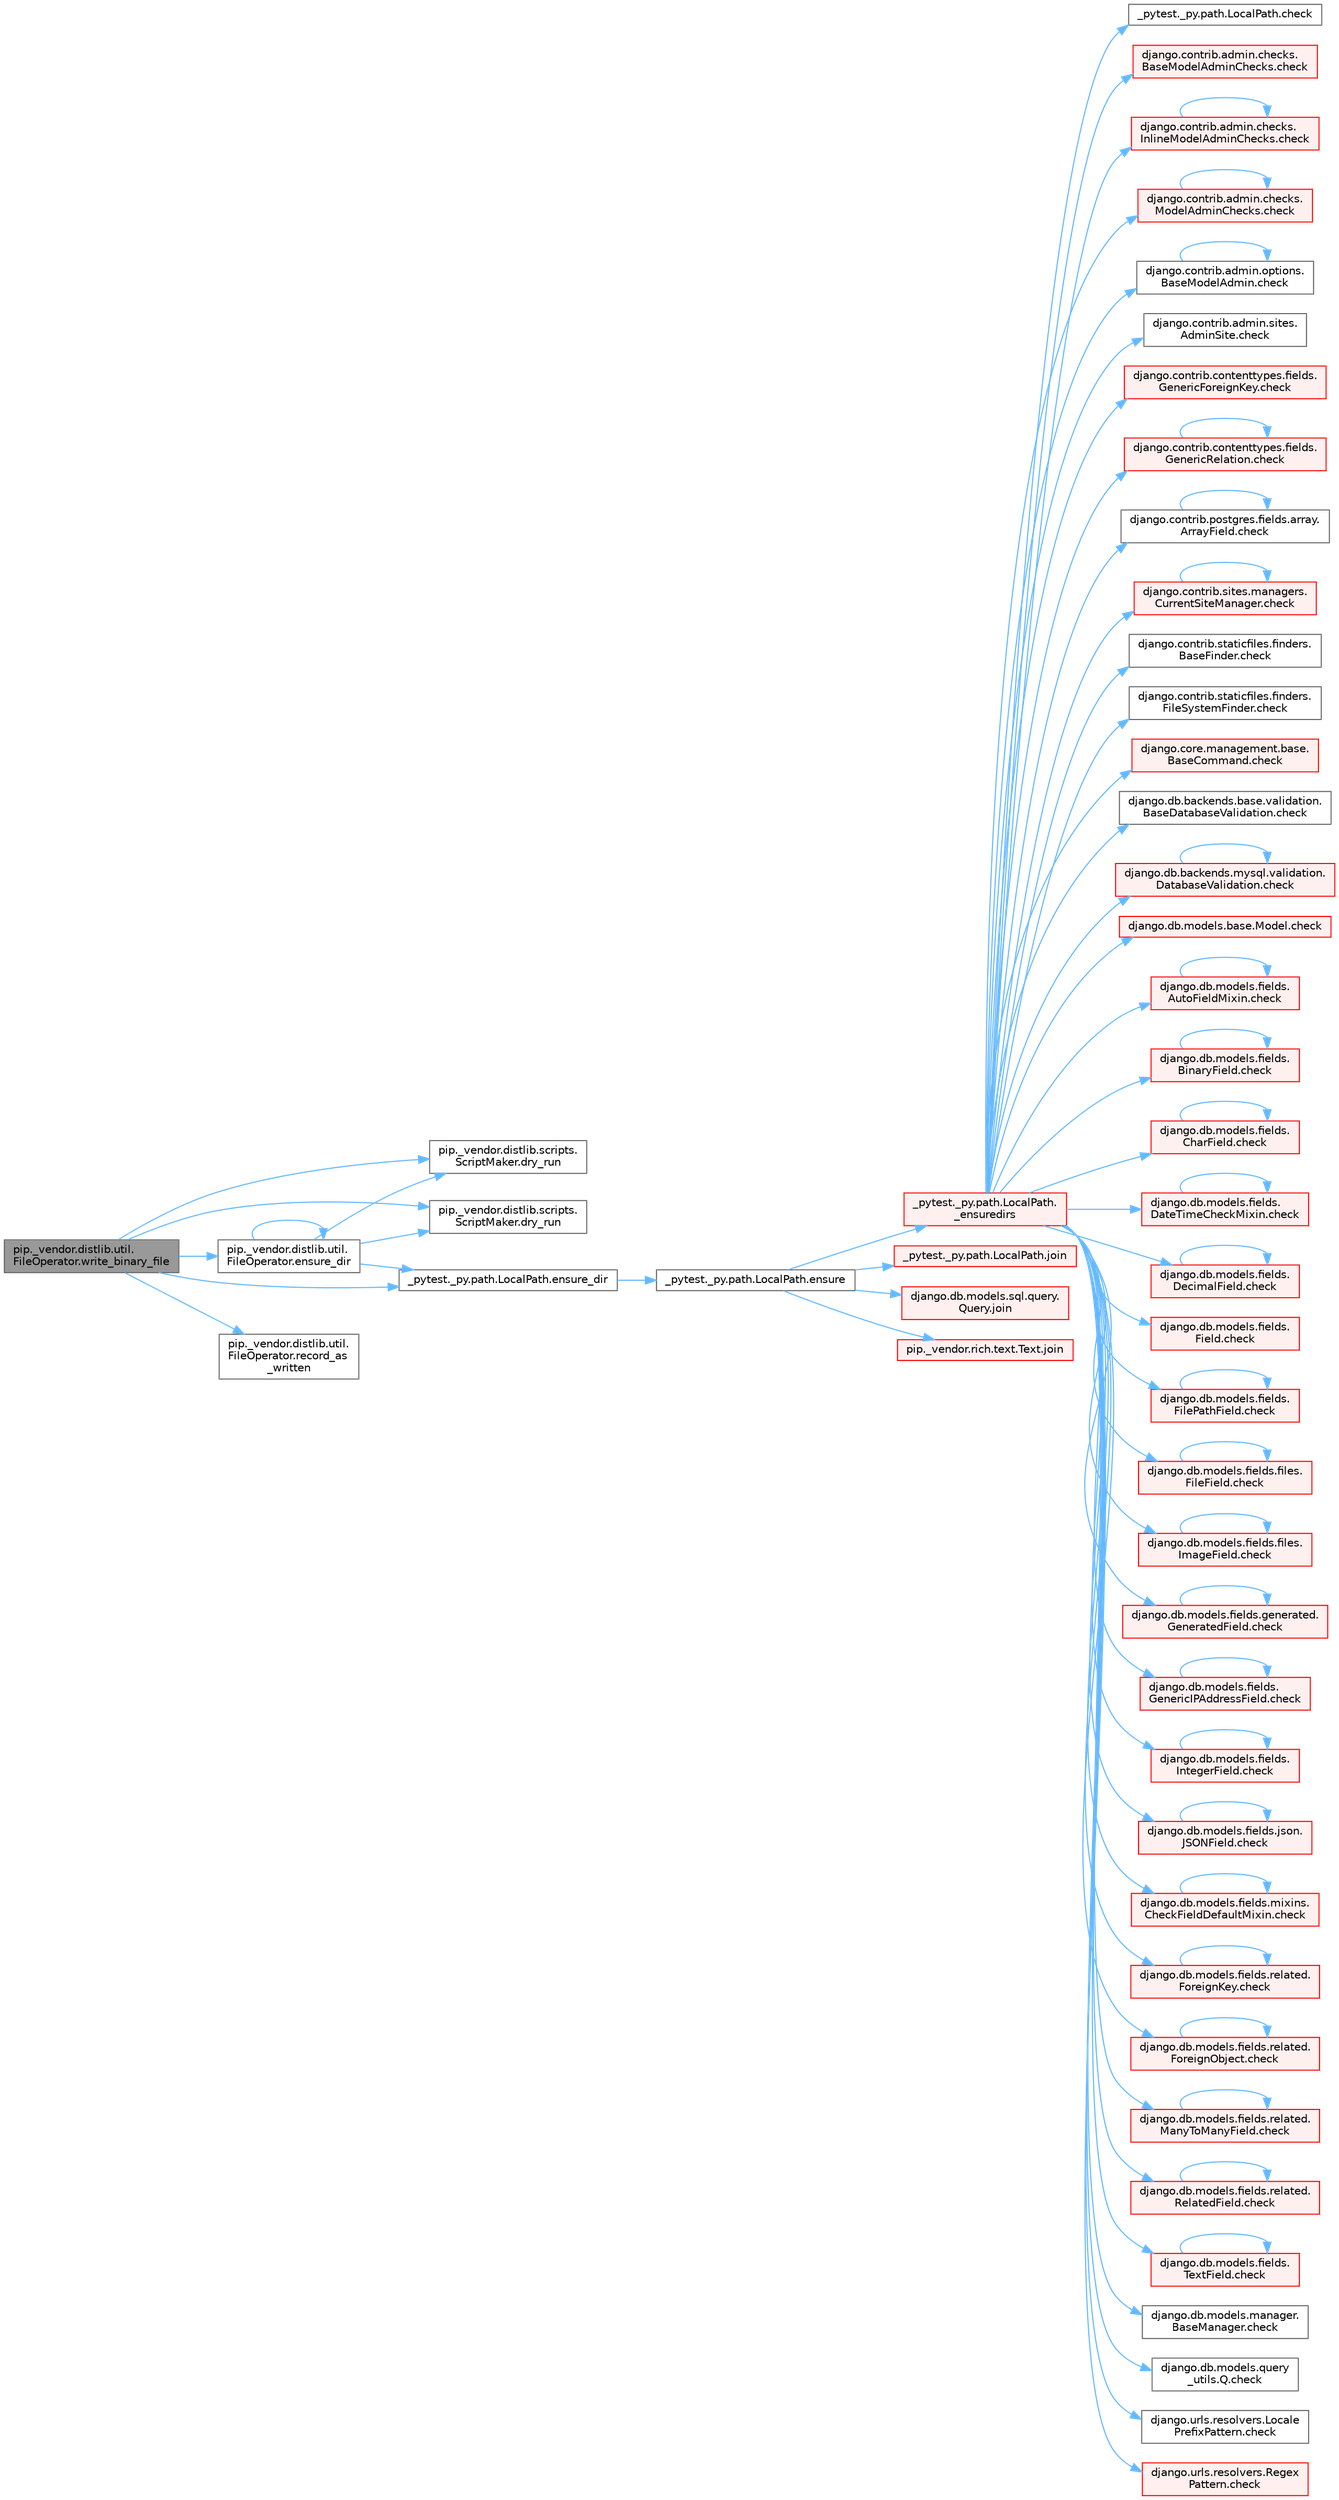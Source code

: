 digraph "pip._vendor.distlib.util.FileOperator.write_binary_file"
{
 // LATEX_PDF_SIZE
  bgcolor="transparent";
  edge [fontname=Helvetica,fontsize=10,labelfontname=Helvetica,labelfontsize=10];
  node [fontname=Helvetica,fontsize=10,shape=box,height=0.2,width=0.4];
  rankdir="LR";
  Node1 [id="Node000001",label="pip._vendor.distlib.util.\lFileOperator.write_binary_file",height=0.2,width=0.4,color="gray40", fillcolor="grey60", style="filled", fontcolor="black",tooltip=" "];
  Node1 -> Node2 [id="edge1_Node000001_Node000002",color="steelblue1",style="solid",tooltip=" "];
  Node2 [id="Node000002",label="pip._vendor.distlib.scripts.\lScriptMaker.dry_run",height=0.2,width=0.4,color="grey40", fillcolor="white", style="filled",URL="$classpip_1_1__vendor_1_1distlib_1_1scripts_1_1_script_maker.html#acd0b75b087e518fe8bca3b64ea083c92",tooltip=" "];
  Node1 -> Node3 [id="edge2_Node000001_Node000003",color="steelblue1",style="solid",tooltip=" "];
  Node3 [id="Node000003",label="pip._vendor.distlib.scripts.\lScriptMaker.dry_run",height=0.2,width=0.4,color="grey40", fillcolor="white", style="filled",URL="$classpip_1_1__vendor_1_1distlib_1_1scripts_1_1_script_maker.html#aa6b275f3771cc190673279c4bf52d220",tooltip=" "];
  Node1 -> Node4 [id="edge3_Node000001_Node000004",color="steelblue1",style="solid",tooltip=" "];
  Node4 [id="Node000004",label="_pytest._py.path.LocalPath.ensure_dir",height=0.2,width=0.4,color="grey40", fillcolor="white", style="filled",URL="$class__pytest_1_1__py_1_1path_1_1_local_path.html#a46346ae9e4a2afb342367c4071edfb97",tooltip=" "];
  Node4 -> Node5 [id="edge4_Node000004_Node000005",color="steelblue1",style="solid",tooltip=" "];
  Node5 [id="Node000005",label="_pytest._py.path.LocalPath.ensure",height=0.2,width=0.4,color="grey40", fillcolor="white", style="filled",URL="$class__pytest_1_1__py_1_1path_1_1_local_path.html#a7495d45777169316de67c7e19218622d",tooltip=" "];
  Node5 -> Node6 [id="edge5_Node000005_Node000006",color="steelblue1",style="solid",tooltip=" "];
  Node6 [id="Node000006",label="_pytest._py.path.LocalPath.\l_ensuredirs",height=0.2,width=0.4,color="red", fillcolor="#FFF0F0", style="filled",URL="$class__pytest_1_1__py_1_1path_1_1_local_path.html#a0fa56f7616aa9008fbda709b5bd46302",tooltip=" "];
  Node6 -> Node7 [id="edge6_Node000006_Node000007",color="steelblue1",style="solid",tooltip=" "];
  Node7 [id="Node000007",label="_pytest._py.path.LocalPath.check",height=0.2,width=0.4,color="grey40", fillcolor="white", style="filled",URL="$class__pytest_1_1__py_1_1path_1_1_local_path.html#a4b987fb8998938ae4a5f4ed6aebf69ea",tooltip=" "];
  Node6 -> Node8 [id="edge7_Node000006_Node000008",color="steelblue1",style="solid",tooltip=" "];
  Node8 [id="Node000008",label="django.contrib.admin.checks.\lBaseModelAdminChecks.check",height=0.2,width=0.4,color="red", fillcolor="#FFF0F0", style="filled",URL="$classdjango_1_1contrib_1_1admin_1_1checks_1_1_base_model_admin_checks.html#a11595bf2b8d59e96fee553e518494d6d",tooltip=" "];
  Node6 -> Node41 [id="edge8_Node000006_Node000041",color="steelblue1",style="solid",tooltip=" "];
  Node41 [id="Node000041",label="django.contrib.admin.checks.\lInlineModelAdminChecks.check",height=0.2,width=0.4,color="red", fillcolor="#FFF0F0", style="filled",URL="$classdjango_1_1contrib_1_1admin_1_1checks_1_1_inline_model_admin_checks.html#acdf096659f73e5facb970e774e61f7cc",tooltip=" "];
  Node41 -> Node41 [id="edge9_Node000041_Node000041",color="steelblue1",style="solid",tooltip=" "];
  Node6 -> Node50 [id="edge10_Node000006_Node000050",color="steelblue1",style="solid",tooltip=" "];
  Node50 [id="Node000050",label="django.contrib.admin.checks.\lModelAdminChecks.check",height=0.2,width=0.4,color="red", fillcolor="#FFF0F0", style="filled",URL="$classdjango_1_1contrib_1_1admin_1_1checks_1_1_model_admin_checks.html#afedbd9df38a2915eb0a5a9cea0731bc3",tooltip=" "];
  Node50 -> Node50 [id="edge11_Node000050_Node000050",color="steelblue1",style="solid",tooltip=" "];
  Node6 -> Node70 [id="edge12_Node000006_Node000070",color="steelblue1",style="solid",tooltip=" "];
  Node70 [id="Node000070",label="django.contrib.admin.options.\lBaseModelAdmin.check",height=0.2,width=0.4,color="grey40", fillcolor="white", style="filled",URL="$classdjango_1_1contrib_1_1admin_1_1options_1_1_base_model_admin.html#af32f399c528a3e552e7518976cc41a5b",tooltip=" "];
  Node70 -> Node70 [id="edge13_Node000070_Node000070",color="steelblue1",style="solid",tooltip=" "];
  Node6 -> Node71 [id="edge14_Node000006_Node000071",color="steelblue1",style="solid",tooltip=" "];
  Node71 [id="Node000071",label="django.contrib.admin.sites.\lAdminSite.check",height=0.2,width=0.4,color="grey40", fillcolor="white", style="filled",URL="$classdjango_1_1contrib_1_1admin_1_1sites_1_1_admin_site.html#aefedadd8ec4a978001a8182443f0a75e",tooltip=" "];
  Node6 -> Node72 [id="edge15_Node000006_Node000072",color="steelblue1",style="solid",tooltip=" "];
  Node72 [id="Node000072",label="django.contrib.contenttypes.fields.\lGenericForeignKey.check",height=0.2,width=0.4,color="red", fillcolor="#FFF0F0", style="filled",URL="$classdjango_1_1contrib_1_1contenttypes_1_1fields_1_1_generic_foreign_key.html#a825d4540a94bc23ef0ce2a03f4ddb7fc",tooltip=" "];
  Node6 -> Node785 [id="edge16_Node000006_Node000785",color="steelblue1",style="solid",tooltip=" "];
  Node785 [id="Node000785",label="django.contrib.contenttypes.fields.\lGenericRelation.check",height=0.2,width=0.4,color="red", fillcolor="#FFF0F0", style="filled",URL="$classdjango_1_1contrib_1_1contenttypes_1_1fields_1_1_generic_relation.html#a45d009ec3d4930825210c7ec1bc16cac",tooltip=" "];
  Node785 -> Node785 [id="edge17_Node000785_Node000785",color="steelblue1",style="solid",tooltip=" "];
  Node6 -> Node789 [id="edge18_Node000006_Node000789",color="steelblue1",style="solid",tooltip=" "];
  Node789 [id="Node000789",label="django.contrib.postgres.fields.array.\lArrayField.check",height=0.2,width=0.4,color="grey40", fillcolor="white", style="filled",URL="$classdjango_1_1contrib_1_1postgres_1_1fields_1_1array_1_1_array_field.html#a3bfc183c9c8aad5ba35799fd720e9105",tooltip=" "];
  Node789 -> Node789 [id="edge19_Node000789_Node000789",color="steelblue1",style="solid",tooltip=" "];
  Node6 -> Node790 [id="edge20_Node000006_Node000790",color="steelblue1",style="solid",tooltip=" "];
  Node790 [id="Node000790",label="django.contrib.sites.managers.\lCurrentSiteManager.check",height=0.2,width=0.4,color="red", fillcolor="#FFF0F0", style="filled",URL="$classdjango_1_1contrib_1_1sites_1_1managers_1_1_current_site_manager.html#a24104e33647bb4f4a78f9a3b6f815248",tooltip=" "];
  Node790 -> Node790 [id="edge21_Node000790_Node000790",color="steelblue1",style="solid",tooltip=" "];
  Node6 -> Node1479 [id="edge22_Node000006_Node001479",color="steelblue1",style="solid",tooltip=" "];
  Node1479 [id="Node001479",label="django.contrib.staticfiles.finders.\lBaseFinder.check",height=0.2,width=0.4,color="grey40", fillcolor="white", style="filled",URL="$classdjango_1_1contrib_1_1staticfiles_1_1finders_1_1_base_finder.html#ab92c4f7950eea18b75fdb93463b0d29d",tooltip=" "];
  Node6 -> Node1480 [id="edge23_Node000006_Node001480",color="steelblue1",style="solid",tooltip=" "];
  Node1480 [id="Node001480",label="django.contrib.staticfiles.finders.\lFileSystemFinder.check",height=0.2,width=0.4,color="grey40", fillcolor="white", style="filled",URL="$classdjango_1_1contrib_1_1staticfiles_1_1finders_1_1_file_system_finder.html#a709eac9ec46c5e67a0ba159b658dc15a",tooltip=" "];
  Node6 -> Node1481 [id="edge24_Node000006_Node001481",color="steelblue1",style="solid",tooltip=" "];
  Node1481 [id="Node001481",label="django.core.management.base.\lBaseCommand.check",height=0.2,width=0.4,color="red", fillcolor="#FFF0F0", style="filled",URL="$classdjango_1_1core_1_1management_1_1base_1_1_base_command.html#a0ff1b562b3f6e68600b828fce3cf09b6",tooltip=" "];
  Node6 -> Node1482 [id="edge25_Node000006_Node001482",color="steelblue1",style="solid",tooltip=" "];
  Node1482 [id="Node001482",label="django.db.backends.base.validation.\lBaseDatabaseValidation.check",height=0.2,width=0.4,color="grey40", fillcolor="white", style="filled",URL="$classdjango_1_1db_1_1backends_1_1base_1_1validation_1_1_base_database_validation.html#aba603612877c7a309dad634f434bf751",tooltip=" "];
  Node6 -> Node1483 [id="edge26_Node000006_Node001483",color="steelblue1",style="solid",tooltip=" "];
  Node1483 [id="Node001483",label="django.db.backends.mysql.validation.\lDatabaseValidation.check",height=0.2,width=0.4,color="red", fillcolor="#FFF0F0", style="filled",URL="$classdjango_1_1db_1_1backends_1_1mysql_1_1validation_1_1_database_validation.html#ae97ac90b3d18457f080c5eb1c0412d88",tooltip=" "];
  Node1483 -> Node1483 [id="edge27_Node001483_Node001483",color="steelblue1",style="solid",tooltip=" "];
  Node6 -> Node1485 [id="edge28_Node000006_Node001485",color="steelblue1",style="solid",tooltip=" "];
  Node1485 [id="Node001485",label="django.db.models.base.Model.check",height=0.2,width=0.4,color="red", fillcolor="#FFF0F0", style="filled",URL="$classdjango_1_1db_1_1models_1_1base_1_1_model.html#ab2d7ad77a925236e80619ead6c3d7f4b",tooltip=" "];
  Node6 -> Node1505 [id="edge29_Node000006_Node001505",color="steelblue1",style="solid",tooltip=" "];
  Node1505 [id="Node001505",label="django.db.models.fields.\lAutoFieldMixin.check",height=0.2,width=0.4,color="red", fillcolor="#FFF0F0", style="filled",URL="$classdjango_1_1db_1_1models_1_1fields_1_1_auto_field_mixin.html#a85eb07224cb0ac2d36fbd60bca546bef",tooltip=" "];
  Node1505 -> Node1505 [id="edge30_Node001505_Node001505",color="steelblue1",style="solid",tooltip=" "];
  Node6 -> Node1508 [id="edge31_Node000006_Node001508",color="steelblue1",style="solid",tooltip=" "];
  Node1508 [id="Node001508",label="django.db.models.fields.\lBinaryField.check",height=0.2,width=0.4,color="red", fillcolor="#FFF0F0", style="filled",URL="$classdjango_1_1db_1_1models_1_1fields_1_1_binary_field.html#a51c981fa6aa2a2e1d4efcfa766673646",tooltip=" "];
  Node1508 -> Node1508 [id="edge32_Node001508_Node001508",color="steelblue1",style="solid",tooltip=" "];
  Node6 -> Node1510 [id="edge33_Node000006_Node001510",color="steelblue1",style="solid",tooltip=" "];
  Node1510 [id="Node001510",label="django.db.models.fields.\lCharField.check",height=0.2,width=0.4,color="red", fillcolor="#FFF0F0", style="filled",URL="$classdjango_1_1db_1_1models_1_1fields_1_1_char_field.html#a0eb18a4df8ce40930eb724339c6441b0",tooltip=" "];
  Node1510 -> Node1510 [id="edge34_Node001510_Node001510",color="steelblue1",style="solid",tooltip=" "];
  Node6 -> Node1514 [id="edge35_Node000006_Node001514",color="steelblue1",style="solid",tooltip=" "];
  Node1514 [id="Node001514",label="django.db.models.fields.\lDateTimeCheckMixin.check",height=0.2,width=0.4,color="red", fillcolor="#FFF0F0", style="filled",URL="$classdjango_1_1db_1_1models_1_1fields_1_1_date_time_check_mixin.html#ab7287b8bf80b28f6f50dec25d9a67a3a",tooltip=" "];
  Node1514 -> Node1514 [id="edge36_Node001514_Node001514",color="steelblue1",style="solid",tooltip=" "];
  Node6 -> Node1524 [id="edge37_Node000006_Node001524",color="steelblue1",style="solid",tooltip=" "];
  Node1524 [id="Node001524",label="django.db.models.fields.\lDecimalField.check",height=0.2,width=0.4,color="red", fillcolor="#FFF0F0", style="filled",URL="$classdjango_1_1db_1_1models_1_1fields_1_1_decimal_field.html#ab3ffc1695661a8734c24c28af00b6069",tooltip=" "];
  Node1524 -> Node1524 [id="edge38_Node001524_Node001524",color="steelblue1",style="solid",tooltip=" "];
  Node6 -> Node1528 [id="edge39_Node000006_Node001528",color="steelblue1",style="solid",tooltip=" "];
  Node1528 [id="Node001528",label="django.db.models.fields.\lField.check",height=0.2,width=0.4,color="red", fillcolor="#FFF0F0", style="filled",URL="$classdjango_1_1db_1_1models_1_1fields_1_1_field.html#ad2ebd34e73f0b1ff16ba6b6f155633ac",tooltip=" "];
  Node6 -> Node1555 [id="edge40_Node000006_Node001555",color="steelblue1",style="solid",tooltip=" "];
  Node1555 [id="Node001555",label="django.db.models.fields.\lFilePathField.check",height=0.2,width=0.4,color="red", fillcolor="#FFF0F0", style="filled",URL="$classdjango_1_1db_1_1models_1_1fields_1_1_file_path_field.html#acc2e0785469b1e3140219b0c9a195afb",tooltip=" "];
  Node1555 -> Node1555 [id="edge41_Node001555_Node001555",color="steelblue1",style="solid",tooltip=" "];
  Node6 -> Node1557 [id="edge42_Node000006_Node001557",color="steelblue1",style="solid",tooltip=" "];
  Node1557 [id="Node001557",label="django.db.models.fields.files.\lFileField.check",height=0.2,width=0.4,color="red", fillcolor="#FFF0F0", style="filled",URL="$classdjango_1_1db_1_1models_1_1fields_1_1files_1_1_file_field.html#a8922e0bff68bd802386352a5fccd8a85",tooltip=" "];
  Node1557 -> Node1557 [id="edge43_Node001557_Node001557",color="steelblue1",style="solid",tooltip=" "];
  Node6 -> Node1559 [id="edge44_Node000006_Node001559",color="steelblue1",style="solid",tooltip=" "];
  Node1559 [id="Node001559",label="django.db.models.fields.files.\lImageField.check",height=0.2,width=0.4,color="red", fillcolor="#FFF0F0", style="filled",URL="$classdjango_1_1db_1_1models_1_1fields_1_1files_1_1_image_field.html#a6e057f35358dcae72cbc468e58477f82",tooltip=" "];
  Node1559 -> Node1559 [id="edge45_Node001559_Node001559",color="steelblue1",style="solid",tooltip=" "];
  Node6 -> Node1561 [id="edge46_Node000006_Node001561",color="steelblue1",style="solid",tooltip=" "];
  Node1561 [id="Node001561",label="django.db.models.fields.generated.\lGeneratedField.check",height=0.2,width=0.4,color="red", fillcolor="#FFF0F0", style="filled",URL="$classdjango_1_1db_1_1models_1_1fields_1_1generated_1_1_generated_field.html#a17dcd0f6d6580cb5f6417d8730312ad6",tooltip=" "];
  Node1561 -> Node1561 [id="edge47_Node001561_Node001561",color="steelblue1",style="solid",tooltip=" "];
  Node6 -> Node1568 [id="edge48_Node000006_Node001568",color="steelblue1",style="solid",tooltip=" "];
  Node1568 [id="Node001568",label="django.db.models.fields.\lGenericIPAddressField.check",height=0.2,width=0.4,color="red", fillcolor="#FFF0F0", style="filled",URL="$classdjango_1_1db_1_1models_1_1fields_1_1_generic_i_p_address_field.html#af73879f6f7868b661fe27d031849cbfb",tooltip=" "];
  Node1568 -> Node1568 [id="edge49_Node001568_Node001568",color="steelblue1",style="solid",tooltip=" "];
  Node6 -> Node1570 [id="edge50_Node000006_Node001570",color="steelblue1",style="solid",tooltip=" "];
  Node1570 [id="Node001570",label="django.db.models.fields.\lIntegerField.check",height=0.2,width=0.4,color="red", fillcolor="#FFF0F0", style="filled",URL="$classdjango_1_1db_1_1models_1_1fields_1_1_integer_field.html#a5e5ba3fdfa77ed60312a7d653c18646c",tooltip=" "];
  Node1570 -> Node1570 [id="edge51_Node001570_Node001570",color="steelblue1",style="solid",tooltip=" "];
  Node6 -> Node1572 [id="edge52_Node000006_Node001572",color="steelblue1",style="solid",tooltip=" "];
  Node1572 [id="Node001572",label="django.db.models.fields.json.\lJSONField.check",height=0.2,width=0.4,color="red", fillcolor="#FFF0F0", style="filled",URL="$classdjango_1_1db_1_1models_1_1fields_1_1json_1_1_j_s_o_n_field.html#a3e212f8702c9959a9043f962509472b4",tooltip=" "];
  Node1572 -> Node1572 [id="edge53_Node001572_Node001572",color="steelblue1",style="solid",tooltip=" "];
  Node6 -> Node1573 [id="edge54_Node000006_Node001573",color="steelblue1",style="solid",tooltip=" "];
  Node1573 [id="Node001573",label="django.db.models.fields.mixins.\lCheckFieldDefaultMixin.check",height=0.2,width=0.4,color="red", fillcolor="#FFF0F0", style="filled",URL="$classdjango_1_1db_1_1models_1_1fields_1_1mixins_1_1_check_field_default_mixin.html#a60e678d87f918980b2665c9586ac6e30",tooltip=" "];
  Node1573 -> Node1573 [id="edge55_Node001573_Node001573",color="steelblue1",style="solid",tooltip=" "];
  Node6 -> Node1575 [id="edge56_Node000006_Node001575",color="steelblue1",style="solid",tooltip=" "];
  Node1575 [id="Node001575",label="django.db.models.fields.related.\lForeignKey.check",height=0.2,width=0.4,color="red", fillcolor="#FFF0F0", style="filled",URL="$classdjango_1_1db_1_1models_1_1fields_1_1related_1_1_foreign_key.html#a4f1f9779dfed8a2ecc2ef8e7c763ac2e",tooltip=" "];
  Node1575 -> Node1575 [id="edge57_Node001575_Node001575",color="steelblue1",style="solid",tooltip=" "];
  Node6 -> Node1581 [id="edge58_Node000006_Node001581",color="steelblue1",style="solid",tooltip=" "];
  Node1581 [id="Node001581",label="django.db.models.fields.related.\lForeignObject.check",height=0.2,width=0.4,color="red", fillcolor="#FFF0F0", style="filled",URL="$classdjango_1_1db_1_1models_1_1fields_1_1related_1_1_foreign_object.html#a3f86b34db6a0c837940fd06a738f8874",tooltip=" "];
  Node1581 -> Node1581 [id="edge59_Node001581_Node001581",color="steelblue1",style="solid",tooltip=" "];
  Node6 -> Node1589 [id="edge60_Node000006_Node001589",color="steelblue1",style="solid",tooltip=" "];
  Node1589 [id="Node001589",label="django.db.models.fields.related.\lManyToManyField.check",height=0.2,width=0.4,color="red", fillcolor="#FFF0F0", style="filled",URL="$classdjango_1_1db_1_1models_1_1fields_1_1related_1_1_many_to_many_field.html#a27fb55abc0248b438349aaff84762a70",tooltip=" "];
  Node1589 -> Node1589 [id="edge61_Node001589_Node001589",color="steelblue1",style="solid",tooltip=" "];
  Node6 -> Node1593 [id="edge62_Node000006_Node001593",color="steelblue1",style="solid",tooltip=" "];
  Node1593 [id="Node001593",label="django.db.models.fields.related.\lRelatedField.check",height=0.2,width=0.4,color="red", fillcolor="#FFF0F0", style="filled",URL="$classdjango_1_1db_1_1models_1_1fields_1_1related_1_1_related_field.html#a0a6b770cf843d11a02a7eb2ed80bc434",tooltip=" "];
  Node1593 -> Node1593 [id="edge63_Node001593_Node001593",color="steelblue1",style="solid",tooltip=" "];
  Node6 -> Node1600 [id="edge64_Node000006_Node001600",color="steelblue1",style="solid",tooltip=" "];
  Node1600 [id="Node001600",label="django.db.models.fields.\lTextField.check",height=0.2,width=0.4,color="red", fillcolor="#FFF0F0", style="filled",URL="$classdjango_1_1db_1_1models_1_1fields_1_1_text_field.html#abe02a845bc6d9a80ecb48a81aa75eab2",tooltip=" "];
  Node1600 -> Node1600 [id="edge65_Node001600_Node001600",color="steelblue1",style="solid",tooltip=" "];
  Node6 -> Node1601 [id="edge66_Node000006_Node001601",color="steelblue1",style="solid",tooltip=" "];
  Node1601 [id="Node001601",label="django.db.models.manager.\lBaseManager.check",height=0.2,width=0.4,color="grey40", fillcolor="white", style="filled",URL="$classdjango_1_1db_1_1models_1_1manager_1_1_base_manager.html#a75e1657d2a4fa327ea1abadb6fd8fecc",tooltip=" "];
  Node6 -> Node1602 [id="edge67_Node000006_Node001602",color="steelblue1",style="solid",tooltip=" "];
  Node1602 [id="Node001602",label="django.db.models.query\l_utils.Q.check",height=0.2,width=0.4,color="grey40", fillcolor="white", style="filled",URL="$classdjango_1_1db_1_1models_1_1query__utils_1_1_q.html#a4636baa2ce17e41774ff3dbc101b8282",tooltip=" "];
  Node6 -> Node1603 [id="edge68_Node000006_Node001603",color="steelblue1",style="solid",tooltip=" "];
  Node1603 [id="Node001603",label="django.urls.resolvers.Locale\lPrefixPattern.check",height=0.2,width=0.4,color="grey40", fillcolor="white", style="filled",URL="$classdjango_1_1urls_1_1resolvers_1_1_locale_prefix_pattern.html#a06418738c03259aa6002067b414f0a88",tooltip=" "];
  Node6 -> Node1604 [id="edge69_Node000006_Node001604",color="steelblue1",style="solid",tooltip=" "];
  Node1604 [id="Node001604",label="django.urls.resolvers.Regex\lPattern.check",height=0.2,width=0.4,color="red", fillcolor="#FFF0F0", style="filled",URL="$classdjango_1_1urls_1_1resolvers_1_1_regex_pattern.html#a4fb074a83e87154e285b43ad16965c9d",tooltip=" "];
  Node5 -> Node1236 [id="edge70_Node000005_Node001236",color="steelblue1",style="solid",tooltip=" "];
  Node1236 [id="Node001236",label="_pytest._py.path.LocalPath.join",height=0.2,width=0.4,color="red", fillcolor="#FFF0F0", style="filled",URL="$class__pytest_1_1__py_1_1path_1_1_local_path.html#a6be3338a27ff92bdb40fa2d895a8e88b",tooltip=" "];
  Node5 -> Node1237 [id="edge71_Node000005_Node001237",color="steelblue1",style="solid",tooltip=" "];
  Node1237 [id="Node001237",label="django.db.models.sql.query.\lQuery.join",height=0.2,width=0.4,color="red", fillcolor="#FFF0F0", style="filled",URL="$classdjango_1_1db_1_1models_1_1sql_1_1query_1_1_query.html#ad1e4ff04f904de18473d47f5473572fd",tooltip=" "];
  Node5 -> Node1240 [id="edge72_Node000005_Node001240",color="steelblue1",style="solid",tooltip=" "];
  Node1240 [id="Node001240",label="pip._vendor.rich.text.Text.join",height=0.2,width=0.4,color="red", fillcolor="#FFF0F0", style="filled",URL="$classpip_1_1__vendor_1_1rich_1_1text_1_1_text.html#a13db0a07a8a0fc184cf4f86e6f8981c7",tooltip=" "];
  Node1 -> Node4527 [id="edge73_Node000001_Node004527",color="steelblue1",style="solid",tooltip=" "];
  Node4527 [id="Node004527",label="pip._vendor.distlib.util.\lFileOperator.ensure_dir",height=0.2,width=0.4,color="grey40", fillcolor="white", style="filled",URL="$classpip_1_1__vendor_1_1distlib_1_1util_1_1_file_operator.html#ac26f6e6c72ddce16fab2f5b283728e7b",tooltip=" "];
  Node4527 -> Node2 [id="edge74_Node004527_Node000002",color="steelblue1",style="solid",tooltip=" "];
  Node4527 -> Node3 [id="edge75_Node004527_Node000003",color="steelblue1",style="solid",tooltip=" "];
  Node4527 -> Node4 [id="edge76_Node004527_Node000004",color="steelblue1",style="solid",tooltip=" "];
  Node4527 -> Node4527 [id="edge77_Node004527_Node004527",color="steelblue1",style="solid",tooltip=" "];
  Node1 -> Node4528 [id="edge78_Node000001_Node004528",color="steelblue1",style="solid",tooltip=" "];
  Node4528 [id="Node004528",label="pip._vendor.distlib.util.\lFileOperator.record_as\l_written",height=0.2,width=0.4,color="grey40", fillcolor="white", style="filled",URL="$classpip_1_1__vendor_1_1distlib_1_1util_1_1_file_operator.html#a3b258e4866635420f8e78204fe67443d",tooltip=" "];
}
